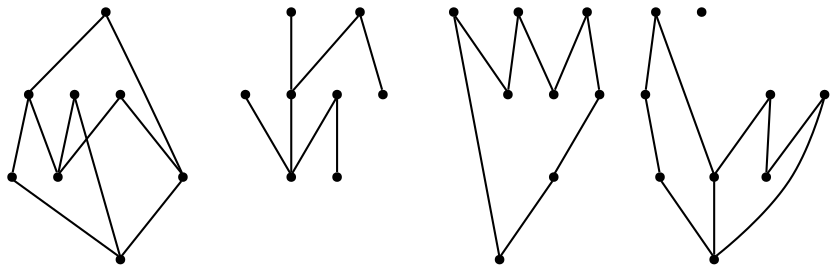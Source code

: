graph {
  node [shape=point,comment="{\"directed\":false,\"doi\":\"10.1007/978-3-031-49272-3_15\",\"figure\":\"? (13)\"}"]

  v0 [pos="1522.649938172332,302.1607731112904"]
  v1 [pos="1522.649938172332,337.9784180578919"]
  v2 [pos="1522.649938172332,373.7922477461906"]
  v3 [pos="1479.1461129695647,281.49097537953656"]
  v4 [pos="1474.5839619418284,396.4579342714111"]
  v5 [pos="1430.8790383680912,337.9784180578919"]
  v6 [pos="1430.8790383680912,302.1607731112903"]
  v7 [pos="1430.8790383680912,373.7922477461906"]
  v8 [pos="1382.7203184303753,302.1607731112904"]
  v9 [pos="1382.720318430375,337.9784180578919"]
  v10 [pos="1382.7203184303753,373.7922477461906"]
  v11 [pos="1339.2165568160253,281.4909753795365"]
  v12 [pos="1290.9473520025592,337.9784180578919"]
  v13 [pos="1290.9473520025592,373.7922477461906"]
  v14 [pos="1334.6490325669938,396.4579342714111"]
  v15 [pos="1290.9473520025592,302.1607731112903"]
  v16 [pos="1245.1316426975493,302.1607731112904"]
  v17 [pos="1245.1316426975493,337.9784180578919"]
  v18 [pos="1245.1316426975493,373.7922477461906"]
  v19 [pos="1201.6330953334507,281.4909753795365"]
  v20 [pos="1197.0656664670455,396.4579342714111"]
  v21 [pos="1153.361887484827,302.1607731112904"]
  v22 [pos="1153.361887484827,373.7922477461906"]
  v23 [pos="1153.361887484827,337.9784180578919"]
  v24 [pos="1103.8717532573523,304.1401291187783"]
  v25 [pos="1103.8717532573523,339.9580284159333"]
  v26 [pos="1103.871753257352,375.77567336253486"]
  v27 [pos="1060.3688659837458,283.470585737578"]
  v28 [pos="1055.8025340175461,398.43754462945253"]
  v29 [pos="1012.0987073440143,339.9580284159333"]
  v30 [pos="1012.0987073440143,304.14012911877836"]
  v31 [pos="1012.0987073440142,375.7756733625348"]
  v32 [pos="992.6060753263325,446.0898664807581"]

  v0 -- v1 [id="-1",pos="1522.649938172332,302.1607731112904 1522.649938172332,337.9784180578919 1522.649938172332,337.9784180578919 1522.649938172332,337.9784180578919"]
  v2 -- v1 [id="-2",pos="1522.649938172332,373.7922477461906 1522.649938172332,337.9784180578919 1522.649938172332,337.9784180578919 1522.649938172332,337.9784180578919"]
  v0 -- v3 [id="-3",pos="1522.649938172332,302.1607731112904 1479.1461129695647,281.49097537953656 1479.1461129695647,281.49097537953656 1479.1461129695647,281.49097537953656"]
  v4 -- v2 [id="-4",pos="1474.5839619418284,396.4579342714111 1522.649938172332,373.7922477461906 1522.649938172332,373.7922477461906 1522.649938172332,373.7922477461906"]
  v4 -- v3 [id="-5",pos="1474.5839619418284,396.4579342714111 1479.1461129695647,281.49097537953656 1479.1461129695647,281.49097537953656 1479.1461129695647,281.49097537953656"]
  v5 -- v1 [id="-6",pos="1430.8790383680912,337.9784180578919 1522.649938172332,337.9784180578919 1522.649938172332,337.9784180578919 1522.649938172332,337.9784180578919"]
  v6 -- v3 [id="-7",pos="1430.8790383680912,302.1607731112903 1479.1461129695647,281.49097537953656 1479.1461129695647,281.49097537953656 1479.1461129695647,281.49097537953656"]
  v7 -- v4 [id="-8",pos="1430.8790383680912,373.7922477461906 1474.5839619418284,396.4579342714111 1474.5839619418284,396.4579342714111 1474.5839619418284,396.4579342714111"]
  v6 -- v5 [id="-9",pos="1430.8790383680912,302.1607731112903 1430.8790383680912,337.9784180578919 1430.8790383680912,337.9784180578919 1430.8790383680912,337.9784180578919"]
  v7 -- v5 [id="-10",pos="1430.8790383680912,373.7922477461906 1430.8790383680912,337.9784180578919 1430.8790383680912,337.9784180578919 1430.8790383680912,337.9784180578919"]
  v8 -- v9 [id="-11",pos="1382.7203184303753,302.1607731112904 1382.720318430375,337.9784180578919 1382.720318430375,337.9784180578919 1382.720318430375,337.9784180578919"]
  v10 -- v9 [id="-12",pos="1382.7203184303753,373.7922477461906 1382.720318430375,337.9784180578919 1382.720318430375,337.9784180578919 1382.720318430375,337.9784180578919"]
  v8 -- v11 [id="-13",pos="1382.7203184303753,302.1607731112904 1339.2165568160253,281.4909753795365 1339.2165568160253,281.4909753795365 1339.2165568160253,281.4909753795365"]
  v12 -- v9 [id="-14",pos="1290.9473520025592,337.9784180578919 1382.720318430375,337.9784180578919 1382.720318430375,337.9784180578919 1382.720318430375,337.9784180578919"]
  v13 -- v14 [id="-15",pos="1290.9473520025592,373.7922477461906 1334.6490325669938,396.4579342714111 1334.6490325669938,396.4579342714111 1334.6490325669938,396.4579342714111"]
  v15 -- v12 [id="-16",pos="1290.9473520025592,302.1607731112903 1290.9473520025592,337.9784180578919 1290.9473520025592,337.9784180578919 1290.9473520025592,337.9784180578919"]
  v13 -- v12 [id="-17",pos="1290.9473520025592,373.7922477461906 1290.9473520025592,337.9784180578919 1290.9473520025592,337.9784180578919 1290.9473520025592,337.9784180578919"]
  v16 -- v17 [id="-18",pos="1245.1316426975493,302.1607731112904 1245.1316426975493,337.9784180578919 1245.1316426975493,337.9784180578919 1245.1316426975493,337.9784180578919"]
  v18 -- v17 [id="-19",pos="1245.1316426975493,373.7922477461906 1245.1316426975493,337.9784180578919 1245.1316426975493,337.9784180578919 1245.1316426975493,337.9784180578919"]
  v16 -- v19 [id="-20",pos="1245.1316426975493,302.1607731112904 1201.6330953334507,281.4909753795365 1201.6330953334507,281.4909753795365 1201.6330953334507,281.4909753795365"]
  v20 -- v18 [id="-21",pos="1197.0656664670455,396.4579342714111 1245.1316426975493,373.7922477461906 1245.1316426975493,373.7922477461906 1245.1316426975493,373.7922477461906"]
  v21 -- v19 [id="-22",pos="1153.361887484827,302.1607731112904 1201.6330953334507,281.4909753795365 1201.6330953334507,281.4909753795365 1201.6330953334507,281.4909753795365"]
  v22 -- v20 [id="-23",pos="1153.361887484827,373.7922477461906 1197.0656664670455,396.4579342714111 1197.0656664670455,396.4579342714111 1197.0656664670455,396.4579342714111"]
  v21 -- v23 [id="-24",pos="1153.361887484827,302.1607731112904 1153.361887484827,337.9784180578919 1153.361887484827,337.9784180578919 1153.361887484827,337.9784180578919"]
  v22 -- v23 [id="-25",pos="1153.361887484827,373.7922477461906 1153.361887484827,337.9784180578919 1153.361887484827,337.9784180578919 1153.361887484827,337.9784180578919"]
  v24 -- v25 [id="-26",pos="1103.8717532573523,304.1401291187783 1103.8717532573523,339.9580284159333 1103.8717532573523,339.9580284159333 1103.8717532573523,339.9580284159333"]
  v26 -- v25 [id="-27",pos="1103.871753257352,375.77567336253486 1103.8717532573523,339.9580284159333 1103.8717532573523,339.9580284159333 1103.8717532573523,339.9580284159333"]
  v24 -- v27 [id="-28",pos="1103.8717532573523,304.1401291187783 1060.3688659837458,283.470585737578 1060.3688659837458,283.470585737578 1060.3688659837458,283.470585737578"]
  v28 -- v26 [id="-29",pos="1055.8025340175461,398.43754462945253 1103.871753257352,375.77567336253486 1103.871753257352,375.77567336253486 1103.871753257352,375.77567336253486"]
  v29 -- v25 [id="-30",pos="1012.0987073440143,339.9580284159333 1103.8717532573523,339.9580284159333 1103.8717532573523,339.9580284159333 1103.8717532573523,339.9580284159333"]
  v30 -- v27 [id="-31",pos="1012.0987073440143,304.14012911877836 1060.3688659837458,283.470585737578 1060.3688659837458,283.470585737578 1060.3688659837458,283.470585737578"]
  v31 -- v28 [id="-32",pos="1012.0987073440142,375.7756733625348 1055.8025340175461,398.43754462945253 1055.8025340175461,398.43754462945253 1055.8025340175461,398.43754462945253"]
  v30 -- v29 [id="-33",pos="1012.0987073440143,304.14012911877836 1012.0987073440143,339.9580284159333 1012.0987073440143,339.9580284159333 1012.0987073440143,339.9580284159333"]
  v31 -- v29 [id="-34",pos="1012.0987073440142,375.7756733625348 1012.0987073440143,339.9580284159333 1012.0987073440143,339.9580284159333 1012.0987073440143,339.9580284159333"]
}
